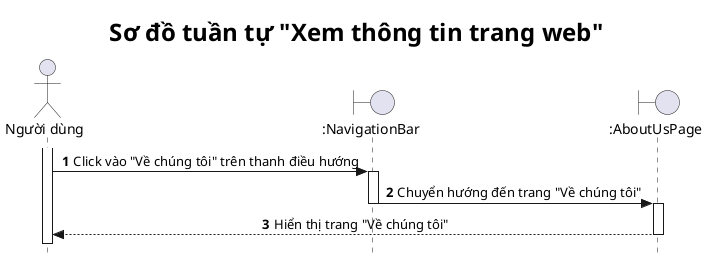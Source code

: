 @startuml

title <size: 24> Sơ đồ tuần tự "Xem thông tin trang web" </size>

skinparam style strictuml
skinparam SequenceMessageAlignment center

autonumber

actor "Người dùng" as U
boundary ":NavigationBar" as NB  
boundary ":AboutUsPage" as AUP

activate U
U -> NB: Click vào "Về chúng tôi" trên thanh điều hướng
activate NB
NB -> AUP: Chuyển hướng đến trang "Về chúng tôi"
deactivate NB
activate AUP
AUP --> U: Hiển thị trang "Về chúng tôi"
deactivate AUP

@enduml